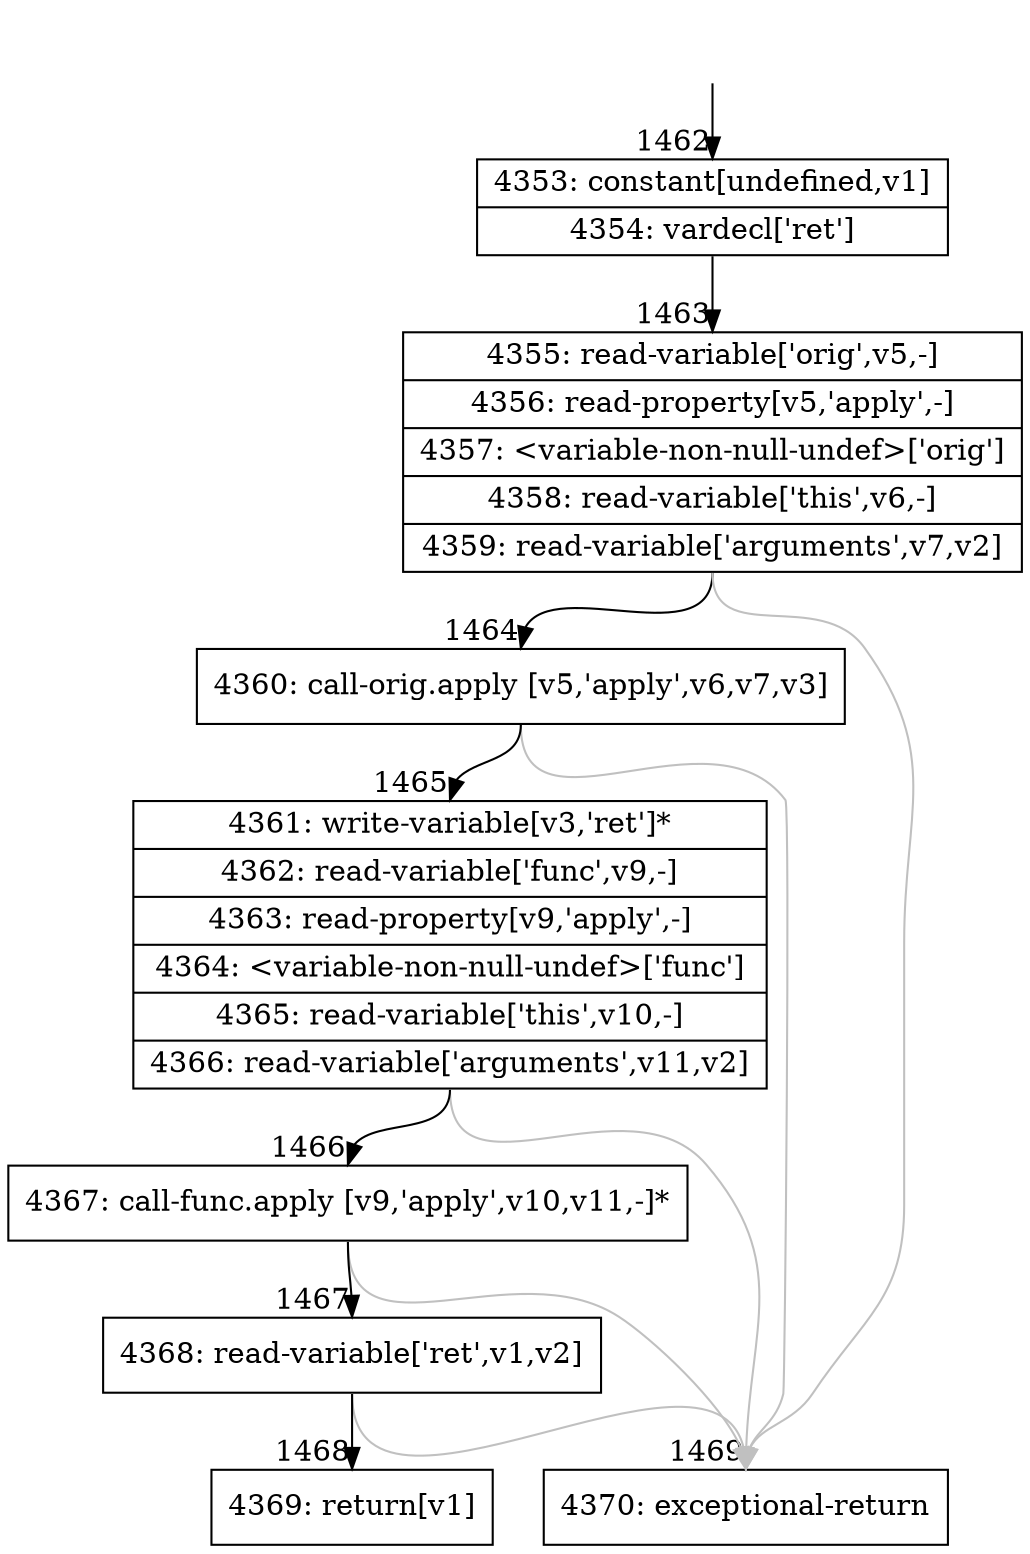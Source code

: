 digraph {
rankdir="TD"
BB_entry175[shape=none,label=""];
BB_entry175 -> BB1462 [tailport=s, headport=n, headlabel="    1462"]
BB1462 [shape=record label="{4353: constant[undefined,v1]|4354: vardecl['ret']}" ] 
BB1462 -> BB1463 [tailport=s, headport=n, headlabel="      1463"]
BB1463 [shape=record label="{4355: read-variable['orig',v5,-]|4356: read-property[v5,'apply',-]|4357: \<variable-non-null-undef\>['orig']|4358: read-variable['this',v6,-]|4359: read-variable['arguments',v7,v2]}" ] 
BB1463 -> BB1464 [tailport=s, headport=n, headlabel="      1464"]
BB1463 -> BB1469 [tailport=s, headport=n, color=gray, headlabel="      1469"]
BB1464 [shape=record label="{4360: call-orig.apply [v5,'apply',v6,v7,v3]}" ] 
BB1464 -> BB1465 [tailport=s, headport=n, headlabel="      1465"]
BB1464 -> BB1469 [tailport=s, headport=n, color=gray]
BB1465 [shape=record label="{4361: write-variable[v3,'ret']*|4362: read-variable['func',v9,-]|4363: read-property[v9,'apply',-]|4364: \<variable-non-null-undef\>['func']|4365: read-variable['this',v10,-]|4366: read-variable['arguments',v11,v2]}" ] 
BB1465 -> BB1466 [tailport=s, headport=n, headlabel="      1466"]
BB1465 -> BB1469 [tailport=s, headport=n, color=gray]
BB1466 [shape=record label="{4367: call-func.apply [v9,'apply',v10,v11,-]*}" ] 
BB1466 -> BB1467 [tailport=s, headport=n, headlabel="      1467"]
BB1466 -> BB1469 [tailport=s, headport=n, color=gray]
BB1467 [shape=record label="{4368: read-variable['ret',v1,v2]}" ] 
BB1467 -> BB1468 [tailport=s, headport=n, headlabel="      1468"]
BB1467 -> BB1469 [tailport=s, headport=n, color=gray]
BB1468 [shape=record label="{4369: return[v1]}" ] 
BB1469 [shape=record label="{4370: exceptional-return}" ] 
//#$~ 1711
}
